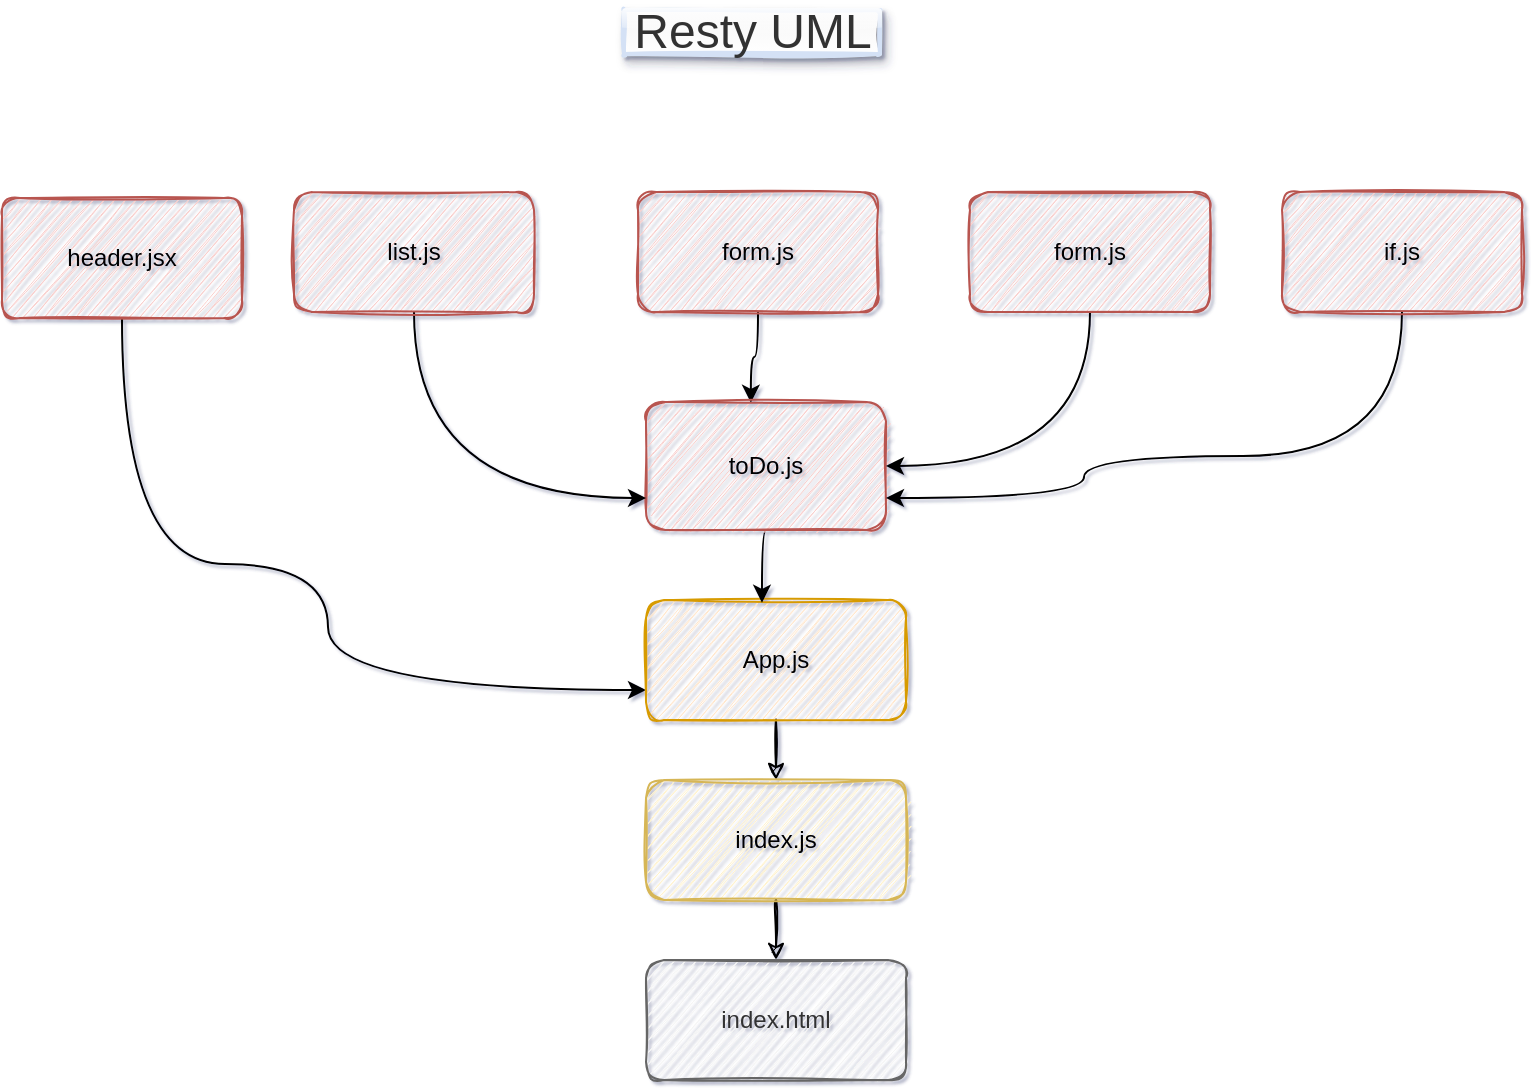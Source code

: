 <mxfile version="14.8.0" type="github">
  <diagram id="Vh3gzTRx76sYJ0MUS5VW" name="Page-1">
    <mxGraphModel dx="1250" dy="581" grid="0" gridSize="10" guides="1" tooltips="1" connect="1" arrows="1" fold="1" page="1" pageScale="1" pageWidth="827" pageHeight="1169" math="0" shadow="1">
      <root>
        <mxCell id="0" />
        <mxCell id="1" parent="0" />
        <mxCell id="2I-l5TKikd3HnTWQH8Fd-38" style="edgeStyle=orthogonalEdgeStyle;curved=1;rounded=0;orthogonalLoop=1;jettySize=auto;html=1;entryX=0;entryY=0.75;entryDx=0;entryDy=0;" edge="1" parent="1" source="6DVgpbjEEhV9NSC0daGQ-1" target="6DVgpbjEEhV9NSC0daGQ-11">
          <mxGeometry relative="1" as="geometry">
            <Array as="points">
              <mxPoint x="73" y="312" />
              <mxPoint x="176" y="312" />
              <mxPoint x="176" y="375" />
            </Array>
          </mxGeometry>
        </mxCell>
        <mxCell id="6DVgpbjEEhV9NSC0daGQ-1" value="header.jsx" style="whiteSpace=wrap;html=1;fillColor=#f8cecc;strokeColor=#b85450;sketch=1;rounded=1;" parent="1" vertex="1">
          <mxGeometry x="13" y="129" width="120" height="60" as="geometry" />
        </mxCell>
        <mxCell id="2I-l5TKikd3HnTWQH8Fd-40" style="edgeStyle=orthogonalEdgeStyle;curved=1;rounded=0;orthogonalLoop=1;jettySize=auto;html=1;exitX=0.5;exitY=1;exitDx=0;exitDy=0;entryX=0.437;entryY=0.006;entryDx=0;entryDy=0;entryPerimeter=0;" edge="1" parent="1" source="6DVgpbjEEhV9NSC0daGQ-3" target="2I-l5TKikd3HnTWQH8Fd-2">
          <mxGeometry relative="1" as="geometry" />
        </mxCell>
        <mxCell id="6DVgpbjEEhV9NSC0daGQ-3" value="form.js" style="whiteSpace=wrap;html=1;fillColor=#f8cecc;strokeColor=#b85450;sketch=1;rounded=1;" parent="1" vertex="1">
          <mxGeometry x="331" y="126" width="120" height="60" as="geometry" />
        </mxCell>
        <mxCell id="6DVgpbjEEhV9NSC0daGQ-20" style="edgeStyle=orthogonalEdgeStyle;orthogonalLoop=1;jettySize=auto;html=1;exitX=0.5;exitY=1;exitDx=0;exitDy=0;entryX=0.5;entryY=0;entryDx=0;entryDy=0;curved=1;sketch=1;" parent="1" source="6DVgpbjEEhV9NSC0daGQ-11" target="6DVgpbjEEhV9NSC0daGQ-16" edge="1">
          <mxGeometry relative="1" as="geometry" />
        </mxCell>
        <mxCell id="6DVgpbjEEhV9NSC0daGQ-11" value="App.js" style="whiteSpace=wrap;html=1;fillColor=#ffe6cc;strokeColor=#d79b00;sketch=1;rounded=1;" parent="1" vertex="1">
          <mxGeometry x="335" y="330" width="130" height="60" as="geometry" />
        </mxCell>
        <mxCell id="6DVgpbjEEhV9NSC0daGQ-21" style="edgeStyle=orthogonalEdgeStyle;orthogonalLoop=1;jettySize=auto;html=1;exitX=0.5;exitY=1;exitDx=0;exitDy=0;entryX=0.5;entryY=0;entryDx=0;entryDy=0;curved=1;sketch=1;" parent="1" source="6DVgpbjEEhV9NSC0daGQ-16" target="6DVgpbjEEhV9NSC0daGQ-18" edge="1">
          <mxGeometry relative="1" as="geometry" />
        </mxCell>
        <mxCell id="6DVgpbjEEhV9NSC0daGQ-16" value="index.js" style="whiteSpace=wrap;html=1;fillColor=#fff2cc;strokeColor=#d6b656;sketch=1;rounded=1;" parent="1" vertex="1">
          <mxGeometry x="335" y="420" width="130" height="60" as="geometry" />
        </mxCell>
        <mxCell id="6DVgpbjEEhV9NSC0daGQ-18" value="index.html" style="whiteSpace=wrap;html=1;fillColor=#f5f5f5;strokeColor=#666666;fontColor=#333333;sketch=1;rounded=1;" parent="1" vertex="1">
          <mxGeometry x="335" y="510" width="130" height="60" as="geometry" />
        </mxCell>
        <mxCell id="6DVgpbjEEhV9NSC0daGQ-24" value="&lt;font style=&quot;font-size: 24px&quot;&gt;Resty UML&lt;/font&gt;" style="text;html=1;align=center;verticalAlign=middle;resizable=0;points=[];autosize=1;strokeWidth=2;fillColor=#f5f5f5;fontColor=#333333;gradientColor=#ffffff;strokeColor=#D4E1F5;rounded=1;glass=1;shadow=1;sketch=1;arcSize=0;" parent="1" vertex="1">
          <mxGeometry x="324" y="35" width="128" height="22" as="geometry" />
        </mxCell>
        <mxCell id="2I-l5TKikd3HnTWQH8Fd-34" style="edgeStyle=orthogonalEdgeStyle;curved=1;rounded=0;orthogonalLoop=1;jettySize=auto;html=1;exitX=0.5;exitY=1;exitDx=0;exitDy=0;entryX=0.446;entryY=0.023;entryDx=0;entryDy=0;entryPerimeter=0;" edge="1" parent="1" source="2I-l5TKikd3HnTWQH8Fd-2" target="6DVgpbjEEhV9NSC0daGQ-11">
          <mxGeometry relative="1" as="geometry" />
        </mxCell>
        <mxCell id="2I-l5TKikd3HnTWQH8Fd-2" value="toDo.js" style="whiteSpace=wrap;html=1;fillColor=#f8cecc;strokeColor=#b85450;sketch=1;rounded=1;" vertex="1" parent="1">
          <mxGeometry x="335" y="231" width="120" height="64" as="geometry" />
        </mxCell>
        <mxCell id="2I-l5TKikd3HnTWQH8Fd-39" style="edgeStyle=orthogonalEdgeStyle;curved=1;rounded=0;orthogonalLoop=1;jettySize=auto;html=1;exitX=0.5;exitY=1;exitDx=0;exitDy=0;entryX=0;entryY=0.75;entryDx=0;entryDy=0;" edge="1" parent="1" source="2I-l5TKikd3HnTWQH8Fd-35" target="2I-l5TKikd3HnTWQH8Fd-2">
          <mxGeometry relative="1" as="geometry" />
        </mxCell>
        <mxCell id="2I-l5TKikd3HnTWQH8Fd-35" value="list.js" style="whiteSpace=wrap;html=1;fillColor=#f8cecc;strokeColor=#b85450;sketch=1;rounded=1;" vertex="1" parent="1">
          <mxGeometry x="159" y="126" width="120" height="60" as="geometry" />
        </mxCell>
        <mxCell id="2I-l5TKikd3HnTWQH8Fd-41" style="edgeStyle=orthogonalEdgeStyle;curved=1;rounded=0;orthogonalLoop=1;jettySize=auto;html=1;exitX=0.5;exitY=1;exitDx=0;exitDy=0;entryX=1;entryY=0.5;entryDx=0;entryDy=0;" edge="1" parent="1" source="2I-l5TKikd3HnTWQH8Fd-36" target="2I-l5TKikd3HnTWQH8Fd-2">
          <mxGeometry relative="1" as="geometry" />
        </mxCell>
        <mxCell id="2I-l5TKikd3HnTWQH8Fd-36" value="form.js" style="whiteSpace=wrap;html=1;fillColor=#f8cecc;strokeColor=#b85450;sketch=1;rounded=1;" vertex="1" parent="1">
          <mxGeometry x="497" y="126" width="120" height="60" as="geometry" />
        </mxCell>
        <mxCell id="2I-l5TKikd3HnTWQH8Fd-44" style="edgeStyle=orthogonalEdgeStyle;curved=1;rounded=0;orthogonalLoop=1;jettySize=auto;html=1;entryX=1;entryY=0.75;entryDx=0;entryDy=0;" edge="1" parent="1" source="2I-l5TKikd3HnTWQH8Fd-37" target="2I-l5TKikd3HnTWQH8Fd-2">
          <mxGeometry relative="1" as="geometry">
            <Array as="points">
              <mxPoint x="713" y="258" />
              <mxPoint x="554" y="258" />
              <mxPoint x="554" y="279" />
            </Array>
          </mxGeometry>
        </mxCell>
        <mxCell id="2I-l5TKikd3HnTWQH8Fd-37" value="if.js" style="whiteSpace=wrap;html=1;fillColor=#f8cecc;strokeColor=#b85450;sketch=1;rounded=1;" vertex="1" parent="1">
          <mxGeometry x="653" y="126" width="120" height="60" as="geometry" />
        </mxCell>
      </root>
    </mxGraphModel>
  </diagram>
</mxfile>

